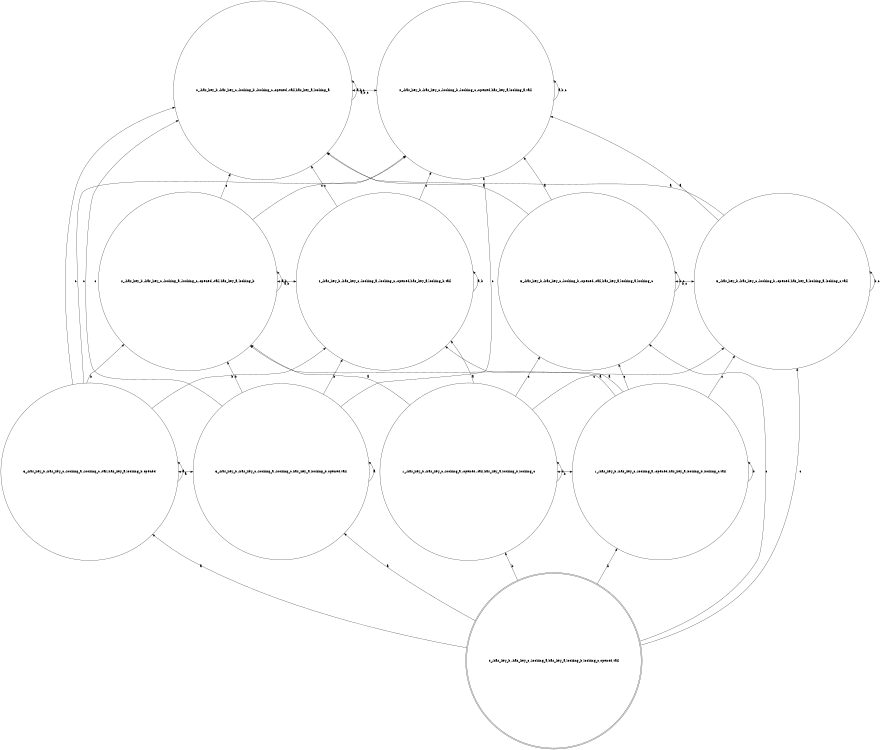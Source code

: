 digraph K_structure{
	rankdir=BT;
	size="8,5"
//WORLDS List:
	node [shape = circle] "0_-has_key_b,-has_key_c,-looking_b,-looking_c,-opened,-tail,has_key_a,looking_a";// (,-has_key_b,-has_key_c,-looking_b,-looking_c,-opened,-tail,has_key_a,looking_a)
	node [shape = circle] "1_-has_key_b,-has_key_c,-looking_a,-opened,-tail,has_key_a,looking_b,looking_c";// (,-has_key_b,-has_key_c,-looking_a,-opened,-tail,has_key_a,looking_b,looking_c)
	node [shape = circle] "2_-has_key_b,-has_key_c,-looking_a,-looking_c,-opened,has_key_a,looking_b,tail";// (,-has_key_b,-has_key_c,-looking_a,-looking_c,-opened,has_key_a,looking_b,tail)
	node [shape = circle] "0_-has_key_b,-has_key_c,-looking_b,-looking_c,-opened,has_key_a,looking_a,tail";// (,-has_key_b,-has_key_c,-looking_b,-looking_c,-opened,has_key_a,looking_a,tail)
	node [shape = circle] "1_-has_key_b,-has_key_c,-looking_a,-opened,has_key_a,looking_b,looking_c,tail";// (,-has_key_b,-has_key_c,-looking_a,-opened,has_key_a,looking_b,looking_c,tail)
	node [shape = circle] "3_-has_key_b,-has_key_c,-looking_a,-looking_c,-tail,has_key_a,looking_b,opened";// (,-has_key_b,-has_key_c,-looking_a,-looking_c,-tail,has_key_a,looking_b,opened)
	node [shape = circle] "3_-has_key_b,-has_key_c,-looking_a,-looking_c,has_key_a,looking_b,opened,tail";// (,-has_key_b,-has_key_c,-looking_a,-looking_c,has_key_a,looking_b,opened,tail)
	node [shape = doublecircle] "4_-has_key_b,-has_key_c,-looking_a,has_key_a,looking_b,looking_c,opened,tail";// (,-has_key_b,-has_key_c,-looking_a,has_key_a,looking_b,looking_c,opened,tail)
	node [shape = circle] "5_-has_key_b,-has_key_c,-looking_b,-opened,-tail,has_key_a,looking_a,looking_c";// (,-has_key_b,-has_key_c,-looking_b,-opened,-tail,has_key_a,looking_a,looking_c)
	node [shape = circle] "2_-has_key_b,-has_key_c,-looking_a,-looking_c,-opened,-tail,has_key_a,looking_b";// (,-has_key_b,-has_key_c,-looking_a,-looking_c,-opened,-tail,has_key_a,looking_b)
	node [shape = circle] "5_-has_key_b,-has_key_c,-looking_b,-opened,has_key_a,looking_a,looking_c,tail";// (,-has_key_b,-has_key_c,-looking_b,-opened,has_key_a,looking_a,looking_c,tail)


//RANKS List:
	{rank = same; "0_-has_key_b,-has_key_c,-looking_b,-looking_c,-opened,-tail,has_key_a,looking_a"; "0_-has_key_b,-has_key_c,-looking_b,-looking_c,-opened,has_key_a,looking_a,tail"; }
	{rank = same; "5_-has_key_b,-has_key_c,-looking_b,-opened,-tail,has_key_a,looking_a,looking_c"; "5_-has_key_b,-has_key_c,-looking_b,-opened,has_key_a,looking_a,looking_c,tail"; }
	{rank = same; "2_-has_key_b,-has_key_c,-looking_a,-looking_c,-opened,has_key_a,looking_b,tail"; "2_-has_key_b,-has_key_c,-looking_a,-looking_c,-opened,-tail,has_key_a,looking_b"; }
	{rank = same; "3_-has_key_b,-has_key_c,-looking_a,-looking_c,-tail,has_key_a,looking_b,opened"; "3_-has_key_b,-has_key_c,-looking_a,-looking_c,has_key_a,looking_b,opened,tail"; }
	{rank = same; "4_-has_key_b,-has_key_c,-looking_a,has_key_a,looking_b,looking_c,opened,tail"; }
	{rank = same; "1_-has_key_b,-has_key_c,-looking_a,-opened,-tail,has_key_a,looking_b,looking_c"; "1_-has_key_b,-has_key_c,-looking_a,-opened,has_key_a,looking_b,looking_c,tail"; }


//EDGES List:
	"0_-has_key_b,-has_key_c,-looking_b,-looking_c,-opened,-tail,has_key_a,looking_a" -> "0_-has_key_b,-has_key_c,-looking_b,-looking_c,-opened,-tail,has_key_a,looking_a" [ label = "a,b,c" ];
	"0_-has_key_b,-has_key_c,-looking_b,-looking_c,-opened,has_key_a,looking_a,tail" -> "0_-has_key_b,-has_key_c,-looking_b,-looking_c,-opened,has_key_a,looking_a,tail" [ label = "a,b,c" ];
	"1_-has_key_b,-has_key_c,-looking_a,-opened,-tail,has_key_a,looking_b,looking_c" -> "1_-has_key_b,-has_key_c,-looking_a,-opened,-tail,has_key_a,looking_b,looking_c" [ label = "b" ];
	"1_-has_key_b,-has_key_c,-looking_a,-opened,-tail,has_key_a,looking_b,looking_c" -> "2_-has_key_b,-has_key_c,-looking_a,-looking_c,-opened,-tail,has_key_a,looking_b" [ label = "a" ];
	"1_-has_key_b,-has_key_c,-looking_a,-opened,-tail,has_key_a,looking_b,looking_c" -> "2_-has_key_b,-has_key_c,-looking_a,-looking_c,-opened,has_key_a,looking_b,tail" [ label = "a" ];
	"1_-has_key_b,-has_key_c,-looking_a,-opened,-tail,has_key_a,looking_b,looking_c" -> "5_-has_key_b,-has_key_c,-looking_b,-opened,-tail,has_key_a,looking_a,looking_c" [ label = "c" ];
	"1_-has_key_b,-has_key_c,-looking_a,-opened,-tail,has_key_a,looking_b,looking_c" -> "5_-has_key_b,-has_key_c,-looking_b,-opened,has_key_a,looking_a,looking_c,tail" [ label = "c" ];
	"1_-has_key_b,-has_key_c,-looking_a,-opened,has_key_a,looking_b,looking_c,tail" -> "1_-has_key_b,-has_key_c,-looking_a,-opened,has_key_a,looking_b,looking_c,tail" [ label = "b" ];
	"1_-has_key_b,-has_key_c,-looking_a,-opened,has_key_a,looking_b,looking_c,tail" -> "2_-has_key_b,-has_key_c,-looking_a,-looking_c,-opened,-tail,has_key_a,looking_b" [ label = "a" ];
	"1_-has_key_b,-has_key_c,-looking_a,-opened,has_key_a,looking_b,looking_c,tail" -> "2_-has_key_b,-has_key_c,-looking_a,-looking_c,-opened,has_key_a,looking_b,tail" [ label = "a" ];
	"1_-has_key_b,-has_key_c,-looking_a,-opened,has_key_a,looking_b,looking_c,tail" -> "5_-has_key_b,-has_key_c,-looking_b,-opened,-tail,has_key_a,looking_a,looking_c" [ label = "c" ];
	"1_-has_key_b,-has_key_c,-looking_a,-opened,has_key_a,looking_b,looking_c,tail" -> "5_-has_key_b,-has_key_c,-looking_b,-opened,has_key_a,looking_a,looking_c,tail" [ label = "c" ];
	"2_-has_key_b,-has_key_c,-looking_a,-looking_c,-opened,-tail,has_key_a,looking_b" -> "0_-has_key_b,-has_key_c,-looking_b,-looking_c,-opened,-tail,has_key_a,looking_a" [ label = "c" ];
	"2_-has_key_b,-has_key_c,-looking_a,-looking_c,-opened,-tail,has_key_a,looking_b" -> "0_-has_key_b,-has_key_c,-looking_b,-looking_c,-opened,has_key_a,looking_a,tail" [ label = "c" ];
	"2_-has_key_b,-has_key_c,-looking_a,-looking_c,-opened,-tail,has_key_a,looking_b" -> "2_-has_key_b,-has_key_c,-looking_a,-looking_c,-opened,-tail,has_key_a,looking_b" [ label = "a,b" ];
	"2_-has_key_b,-has_key_c,-looking_a,-looking_c,-opened,has_key_a,looking_b,tail" -> "0_-has_key_b,-has_key_c,-looking_b,-looking_c,-opened,-tail,has_key_a,looking_a" [ label = "c" ];
	"2_-has_key_b,-has_key_c,-looking_a,-looking_c,-opened,has_key_a,looking_b,tail" -> "0_-has_key_b,-has_key_c,-looking_b,-looking_c,-opened,has_key_a,looking_a,tail" [ label = "c" ];
	"2_-has_key_b,-has_key_c,-looking_a,-looking_c,-opened,has_key_a,looking_b,tail" -> "2_-has_key_b,-has_key_c,-looking_a,-looking_c,-opened,has_key_a,looking_b,tail" [ label = "a,b" ];
	"3_-has_key_b,-has_key_c,-looking_a,-looking_c,-tail,has_key_a,looking_b,opened" -> "0_-has_key_b,-has_key_c,-looking_b,-looking_c,-opened,-tail,has_key_a,looking_a" [ label = "c" ];
	"3_-has_key_b,-has_key_c,-looking_a,-looking_c,-tail,has_key_a,looking_b,opened" -> "0_-has_key_b,-has_key_c,-looking_b,-looking_c,-opened,has_key_a,looking_a,tail" [ label = "c" ];
	"3_-has_key_b,-has_key_c,-looking_a,-looking_c,-tail,has_key_a,looking_b,opened" -> "2_-has_key_b,-has_key_c,-looking_a,-looking_c,-opened,-tail,has_key_a,looking_b" [ label = "b" ];
	"3_-has_key_b,-has_key_c,-looking_a,-looking_c,-tail,has_key_a,looking_b,opened" -> "2_-has_key_b,-has_key_c,-looking_a,-looking_c,-opened,has_key_a,looking_b,tail" [ label = "b" ];
	"3_-has_key_b,-has_key_c,-looking_a,-looking_c,-tail,has_key_a,looking_b,opened" -> "3_-has_key_b,-has_key_c,-looking_a,-looking_c,-tail,has_key_a,looking_b,opened" [ label = "a" ];
	"3_-has_key_b,-has_key_c,-looking_a,-looking_c,has_key_a,looking_b,opened,tail" -> "0_-has_key_b,-has_key_c,-looking_b,-looking_c,-opened,-tail,has_key_a,looking_a" [ label = "c" ];
	"3_-has_key_b,-has_key_c,-looking_a,-looking_c,has_key_a,looking_b,opened,tail" -> "0_-has_key_b,-has_key_c,-looking_b,-looking_c,-opened,has_key_a,looking_a,tail" [ label = "c" ];
	"3_-has_key_b,-has_key_c,-looking_a,-looking_c,has_key_a,looking_b,opened,tail" -> "2_-has_key_b,-has_key_c,-looking_a,-looking_c,-opened,-tail,has_key_a,looking_b" [ label = "b" ];
	"3_-has_key_b,-has_key_c,-looking_a,-looking_c,has_key_a,looking_b,opened,tail" -> "2_-has_key_b,-has_key_c,-looking_a,-looking_c,-opened,has_key_a,looking_b,tail" [ label = "b" ];
	"3_-has_key_b,-has_key_c,-looking_a,-looking_c,has_key_a,looking_b,opened,tail" -> "3_-has_key_b,-has_key_c,-looking_a,-looking_c,has_key_a,looking_b,opened,tail" [ label = "a" ];
	"4_-has_key_b,-has_key_c,-looking_a,has_key_a,looking_b,looking_c,opened,tail" -> "1_-has_key_b,-has_key_c,-looking_a,-opened,-tail,has_key_a,looking_b,looking_c" [ label = "b" ];
	"4_-has_key_b,-has_key_c,-looking_a,has_key_a,looking_b,looking_c,opened,tail" -> "1_-has_key_b,-has_key_c,-looking_a,-opened,has_key_a,looking_b,looking_c,tail" [ label = "b" ];
	"4_-has_key_b,-has_key_c,-looking_a,has_key_a,looking_b,looking_c,opened,tail" -> "3_-has_key_b,-has_key_c,-looking_a,-looking_c,-tail,has_key_a,looking_b,opened" [ label = "a" ];
	"4_-has_key_b,-has_key_c,-looking_a,has_key_a,looking_b,looking_c,opened,tail" -> "3_-has_key_b,-has_key_c,-looking_a,-looking_c,has_key_a,looking_b,opened,tail" [ label = "a" ];
	"4_-has_key_b,-has_key_c,-looking_a,has_key_a,looking_b,looking_c,opened,tail" -> "5_-has_key_b,-has_key_c,-looking_b,-opened,-tail,has_key_a,looking_a,looking_c" [ label = "c" ];
	"4_-has_key_b,-has_key_c,-looking_a,has_key_a,looking_b,looking_c,opened,tail" -> "5_-has_key_b,-has_key_c,-looking_b,-opened,has_key_a,looking_a,looking_c,tail" [ label = "c" ];
	"5_-has_key_b,-has_key_c,-looking_b,-opened,-tail,has_key_a,looking_a,looking_c" -> "0_-has_key_b,-has_key_c,-looking_b,-looking_c,-opened,-tail,has_key_a,looking_a" [ label = "a" ];
	"5_-has_key_b,-has_key_c,-looking_b,-opened,-tail,has_key_a,looking_a,looking_c" -> "0_-has_key_b,-has_key_c,-looking_b,-looking_c,-opened,has_key_a,looking_a,tail" [ label = "a" ];
	"5_-has_key_b,-has_key_c,-looking_b,-opened,-tail,has_key_a,looking_a,looking_c" -> "5_-has_key_b,-has_key_c,-looking_b,-opened,-tail,has_key_a,looking_a,looking_c" [ label = "b,c" ];
	"5_-has_key_b,-has_key_c,-looking_b,-opened,has_key_a,looking_a,looking_c,tail" -> "0_-has_key_b,-has_key_c,-looking_b,-looking_c,-opened,-tail,has_key_a,looking_a" [ label = "a" ];
	"5_-has_key_b,-has_key_c,-looking_b,-opened,has_key_a,looking_a,looking_c,tail" -> "0_-has_key_b,-has_key_c,-looking_b,-looking_c,-opened,has_key_a,looking_a,tail" [ label = "a" ];
	"5_-has_key_b,-has_key_c,-looking_b,-opened,has_key_a,looking_a,looking_c,tail" -> "5_-has_key_b,-has_key_c,-looking_b,-opened,has_key_a,looking_a,looking_c,tail" [ label = "b,c" ];
	"0_-has_key_b,-has_key_c,-looking_b,-looking_c,-opened,-tail,has_key_a,looking_a" -> "0_-has_key_b,-has_key_c,-looking_b,-looking_c,-opened,has_key_a,looking_a,tail" [ dir=both label = "a,b,c" ];
	"1_-has_key_b,-has_key_c,-looking_a,-opened,-tail,has_key_a,looking_b,looking_c" -> "1_-has_key_b,-has_key_c,-looking_a,-opened,has_key_a,looking_b,looking_c,tail" [ dir=both label = "b" ];
	"2_-has_key_b,-has_key_c,-looking_a,-looking_c,-opened,-tail,has_key_a,looking_b" -> "2_-has_key_b,-has_key_c,-looking_a,-looking_c,-opened,has_key_a,looking_b,tail" [ dir=both label = "a,b" ];
	"3_-has_key_b,-has_key_c,-looking_a,-looking_c,-tail,has_key_a,looking_b,opened" -> "3_-has_key_b,-has_key_c,-looking_a,-looking_c,has_key_a,looking_b,opened,tail" [ dir=both label = "a" ];
	"5_-has_key_b,-has_key_c,-looking_b,-opened,-tail,has_key_a,looking_a,looking_c" -> "5_-has_key_b,-has_key_c,-looking_b,-opened,has_key_a,looking_a,looking_c,tail" [ dir=both label = "b,c" ];
}
